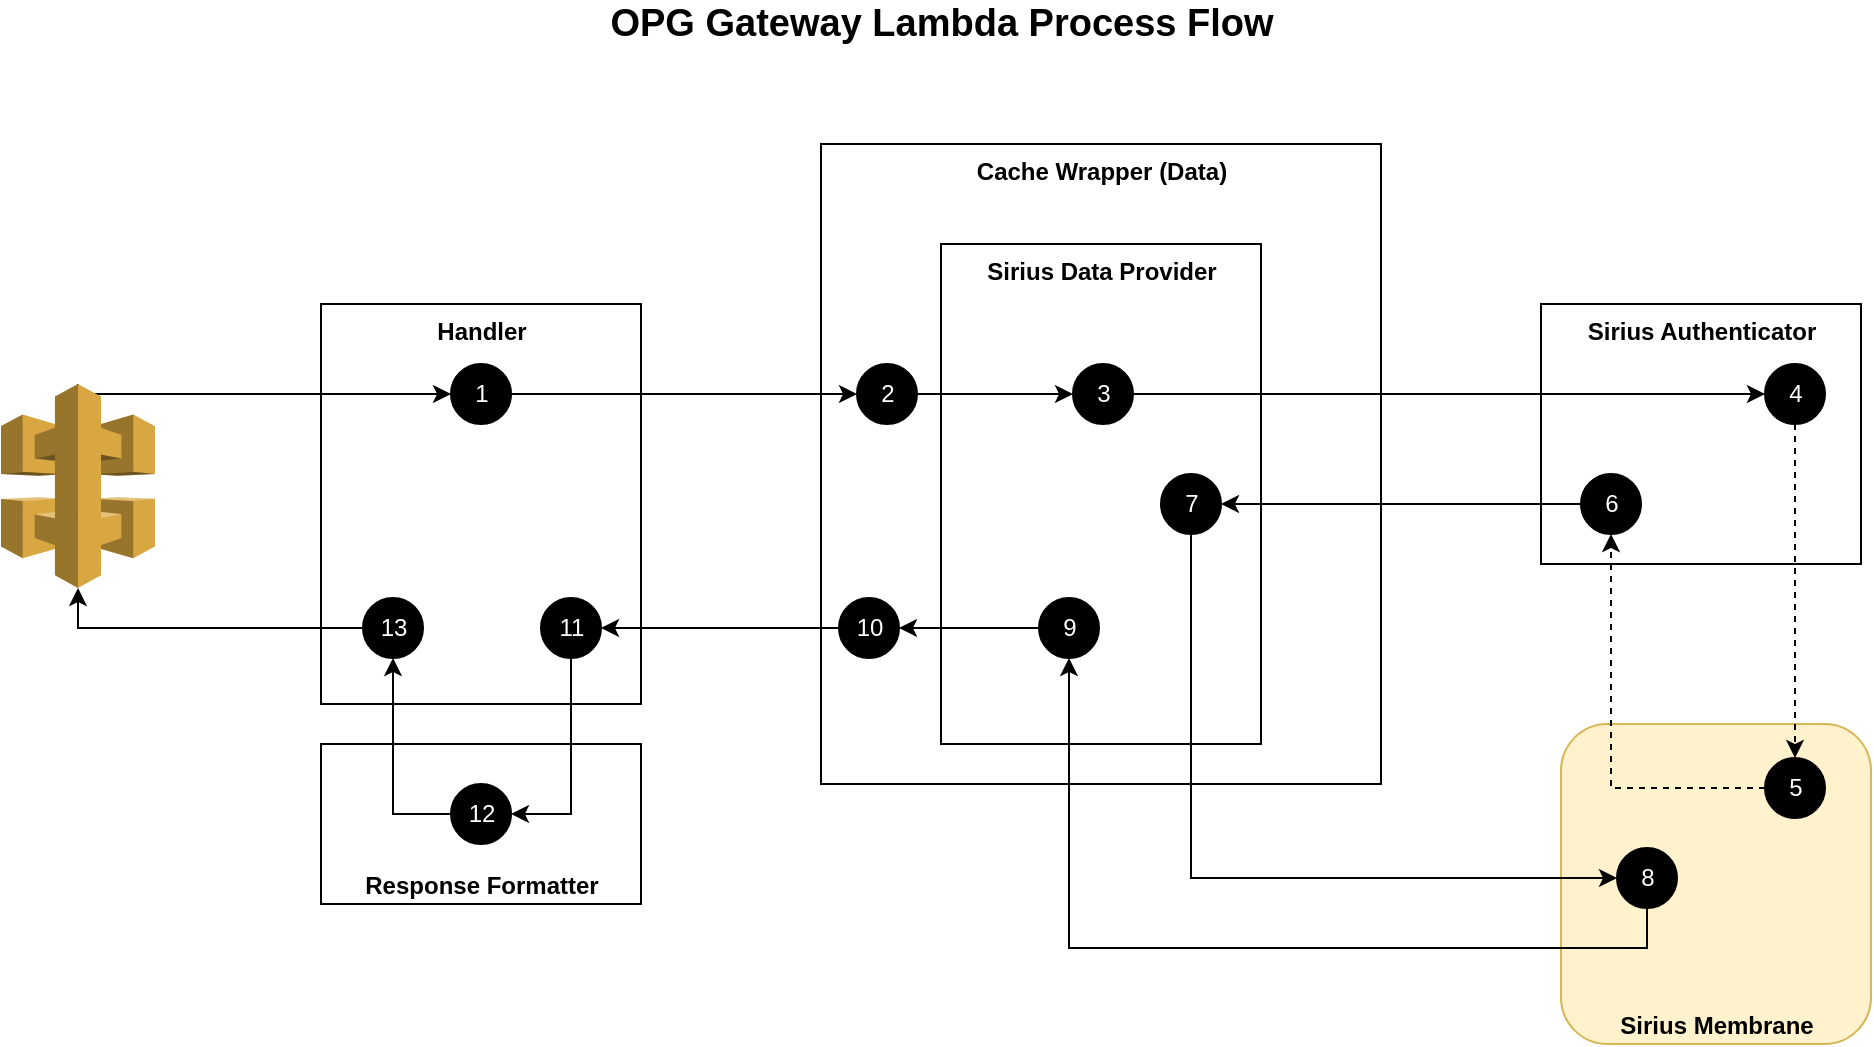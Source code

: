 <mxfile version="10.6.7" type="device"><diagram id="a3Mftnrr2lZD_jGVehbD" name="Page-1"><mxGraphModel dx="1198" dy="648" grid="1" gridSize="10" guides="1" tooltips="1" connect="1" arrows="1" fold="1" page="1" pageScale="1" pageWidth="1169" pageHeight="827" math="0" shadow="0"><root><mxCell id="0"/><mxCell id="1" parent="0"/><mxCell id="j7XCXMv9B1B7-_wRjrrl-14" value="&lt;b&gt;Sirius Membrane&lt;/b&gt;&lt;br&gt;" style="rounded=1;whiteSpace=wrap;html=1;labelBackgroundColor=none;fillColor=#fff2cc;verticalAlign=bottom;strokeColor=#d6b656;" parent="1" vertex="1"><mxGeometry x="894.5" y="390" width="155" height="160" as="geometry"/></mxCell><mxCell id="CYKhlKUtqnux0eBh7S8s-1" value="&lt;b&gt;Handler&lt;/b&gt;" style="rounded=0;whiteSpace=wrap;html=1;verticalAlign=top;" parent="1" vertex="1"><mxGeometry x="274.5" y="180" width="160" height="200" as="geometry"/></mxCell><mxCell id="CYKhlKUtqnux0eBh7S8s-3" value="&lt;b&gt;Cache Wrapper (Data)&lt;/b&gt;" style="rounded=0;whiteSpace=wrap;html=1;verticalAlign=top;" parent="1" vertex="1"><mxGeometry x="524.5" y="100" width="280" height="320" as="geometry"/></mxCell><mxCell id="CYKhlKUtqnux0eBh7S8s-4" value="&lt;b&gt;Sirius Data Provider&lt;/b&gt;" style="rounded=0;whiteSpace=wrap;html=1;verticalAlign=top;" parent="1" vertex="1"><mxGeometry x="584.5" y="150" width="160" height="250" as="geometry"/></mxCell><mxCell id="CYKhlKUtqnux0eBh7S8s-5" value="&lt;b&gt;Sirius Authenticator&lt;/b&gt;" style="rounded=0;whiteSpace=wrap;html=1;verticalAlign=top;" parent="1" vertex="1"><mxGeometry x="884.5" y="180" width="160" height="130" as="geometry"/></mxCell><mxCell id="j7XCXMv9B1B7-_wRjrrl-29" style="edgeStyle=orthogonalEdgeStyle;rounded=0;orthogonalLoop=1;jettySize=auto;html=1;exitX=0.5;exitY=0;exitDx=0;exitDy=0;exitPerimeter=0;entryX=0;entryY=0.5;entryDx=0;entryDy=0;" parent="1" source="CYKhlKUtqnux0eBh7S8s-6" target="CYKhlKUtqnux0eBh7S8s-7" edge="1"><mxGeometry relative="1" as="geometry"><Array as="points"><mxPoint x="153" y="225"/></Array></mxGeometry></mxCell><mxCell id="CYKhlKUtqnux0eBh7S8s-6" value="" style="outlineConnect=0;dashed=0;verticalLabelPosition=bottom;verticalAlign=top;align=center;html=1;shape=mxgraph.aws3.api_gateway;fillColor=#D9A741;gradientColor=none;" parent="1" vertex="1"><mxGeometry x="114.5" y="220" width="77" height="102" as="geometry"/></mxCell><mxCell id="j7XCXMv9B1B7-_wRjrrl-1" style="edgeStyle=orthogonalEdgeStyle;rounded=0;orthogonalLoop=1;jettySize=auto;html=1;exitX=1;exitY=0.5;exitDx=0;exitDy=0;entryX=0;entryY=0.5;entryDx=0;entryDy=0;" parent="1" source="CYKhlKUtqnux0eBh7S8s-7" target="CYKhlKUtqnux0eBh7S8s-9" edge="1"><mxGeometry relative="1" as="geometry"/></mxCell><mxCell id="CYKhlKUtqnux0eBh7S8s-7" value="&lt;font color=&quot;#ffffff&quot;&gt;1&lt;/font&gt;" style="ellipse;whiteSpace=wrap;html=1;aspect=fixed;labelBackgroundColor=#000000;fillColor=#000000;" parent="1" vertex="1"><mxGeometry x="339.5" y="210" width="30" height="30" as="geometry"/></mxCell><mxCell id="j7XCXMv9B1B7-_wRjrrl-5" style="edgeStyle=orthogonalEdgeStyle;rounded=0;orthogonalLoop=1;jettySize=auto;html=1;exitX=1;exitY=0.5;exitDx=0;exitDy=0;entryX=0;entryY=0.5;entryDx=0;entryDy=0;" parent="1" source="CYKhlKUtqnux0eBh7S8s-9" target="CYKhlKUtqnux0eBh7S8s-10" edge="1"><mxGeometry relative="1" as="geometry"/></mxCell><mxCell id="CYKhlKUtqnux0eBh7S8s-9" value="&lt;font color=&quot;#ffffff&quot;&gt;2&lt;/font&gt;" style="ellipse;whiteSpace=wrap;html=1;aspect=fixed;labelBackgroundColor=#000000;fillColor=#000000;" parent="1" vertex="1"><mxGeometry x="542.5" y="210" width="30" height="30" as="geometry"/></mxCell><mxCell id="j7XCXMv9B1B7-_wRjrrl-6" style="edgeStyle=orthogonalEdgeStyle;rounded=0;orthogonalLoop=1;jettySize=auto;html=1;exitX=1;exitY=0.5;exitDx=0;exitDy=0;entryX=0;entryY=0.5;entryDx=0;entryDy=0;" parent="1" source="CYKhlKUtqnux0eBh7S8s-10" target="CYKhlKUtqnux0eBh7S8s-11" edge="1"><mxGeometry relative="1" as="geometry"/></mxCell><mxCell id="CYKhlKUtqnux0eBh7S8s-10" value="&lt;font color=&quot;#ffffff&quot;&gt;3&lt;/font&gt;" style="ellipse;whiteSpace=wrap;html=1;aspect=fixed;labelBackgroundColor=#000000;fillColor=#000000;" parent="1" vertex="1"><mxGeometry x="650.5" y="210" width="30" height="30" as="geometry"/></mxCell><mxCell id="j7XCXMv9B1B7-_wRjrrl-19" style="edgeStyle=orthogonalEdgeStyle;rounded=0;orthogonalLoop=1;jettySize=auto;html=1;exitX=0.5;exitY=1;exitDx=0;exitDy=0;entryX=0.5;entryY=0;entryDx=0;entryDy=0;dashed=1;" parent="1" source="CYKhlKUtqnux0eBh7S8s-11" target="j7XCXMv9B1B7-_wRjrrl-16" edge="1"><mxGeometry relative="1" as="geometry"/></mxCell><mxCell id="CYKhlKUtqnux0eBh7S8s-11" value="&lt;span&gt;&lt;font color=&quot;#ffffff&quot;&gt;4&lt;/font&gt;&lt;/span&gt;" style="ellipse;whiteSpace=wrap;html=1;aspect=fixed;labelBackgroundColor=#000000;fillColor=#000000;" parent="1" vertex="1"><mxGeometry x="996.5" y="210" width="30" height="30" as="geometry"/></mxCell><mxCell id="j7XCXMv9B1B7-_wRjrrl-8" style="edgeStyle=orthogonalEdgeStyle;rounded=0;orthogonalLoop=1;jettySize=auto;html=1;exitX=0.5;exitY=1;exitDx=0;exitDy=0;entryX=0;entryY=0.5;entryDx=0;entryDy=0;" parent="1" source="CYKhlKUtqnux0eBh7S8s-12" target="CYKhlKUtqnux0eBh7S8s-13" edge="1"><mxGeometry relative="1" as="geometry"/></mxCell><mxCell id="CYKhlKUtqnux0eBh7S8s-12" value="&lt;font color=&quot;#ffffff&quot;&gt;7&lt;/font&gt;" style="ellipse;whiteSpace=wrap;html=1;aspect=fixed;labelBackgroundColor=#000000;fillColor=#000000;" parent="1" vertex="1"><mxGeometry x="694.5" y="265" width="30" height="30" as="geometry"/></mxCell><mxCell id="j7XCXMv9B1B7-_wRjrrl-21" style="edgeStyle=orthogonalEdgeStyle;rounded=0;orthogonalLoop=1;jettySize=auto;html=1;exitX=0.5;exitY=1;exitDx=0;exitDy=0;entryX=0.5;entryY=1;entryDx=0;entryDy=0;" parent="1" source="CYKhlKUtqnux0eBh7S8s-13" target="CYKhlKUtqnux0eBh7S8s-14" edge="1"><mxGeometry relative="1" as="geometry"/></mxCell><mxCell id="CYKhlKUtqnux0eBh7S8s-13" value="&lt;font color=&quot;#ffffff&quot;&gt;8&lt;/font&gt;" style="ellipse;whiteSpace=wrap;html=1;aspect=fixed;labelBackgroundColor=#000000;fillColor=#000000;" parent="1" vertex="1"><mxGeometry x="922.5" y="452" width="30" height="30" as="geometry"/></mxCell><mxCell id="j7XCXMv9B1B7-_wRjrrl-22" style="edgeStyle=orthogonalEdgeStyle;rounded=0;orthogonalLoop=1;jettySize=auto;html=1;exitX=0;exitY=0.5;exitDx=0;exitDy=0;entryX=1;entryY=0.5;entryDx=0;entryDy=0;" parent="1" source="CYKhlKUtqnux0eBh7S8s-14" target="CYKhlKUtqnux0eBh7S8s-15" edge="1"><mxGeometry relative="1" as="geometry"/></mxCell><mxCell id="CYKhlKUtqnux0eBh7S8s-14" value="&lt;font color=&quot;#ffffff&quot;&gt;9&lt;/font&gt;" style="ellipse;whiteSpace=wrap;html=1;aspect=fixed;labelBackgroundColor=#000000;fillColor=#000000;" parent="1" vertex="1"><mxGeometry x="633.5" y="327" width="30" height="30" as="geometry"/></mxCell><mxCell id="j7XCXMv9B1B7-_wRjrrl-23" style="edgeStyle=orthogonalEdgeStyle;rounded=0;orthogonalLoop=1;jettySize=auto;html=1;exitX=0;exitY=0.5;exitDx=0;exitDy=0;entryX=1;entryY=0.5;entryDx=0;entryDy=0;" parent="1" source="CYKhlKUtqnux0eBh7S8s-15" target="CYKhlKUtqnux0eBh7S8s-16" edge="1"><mxGeometry relative="1" as="geometry"/></mxCell><mxCell id="CYKhlKUtqnux0eBh7S8s-15" value="&lt;font color=&quot;#ffffff&quot;&gt;10&lt;/font&gt;" style="ellipse;whiteSpace=wrap;html=1;aspect=fixed;labelBackgroundColor=#000000;fillColor=#000000;" parent="1" vertex="1"><mxGeometry x="533.5" y="327" width="30" height="30" as="geometry"/></mxCell><mxCell id="CYKhlKUtqnux0eBh7S8s-16" value="&lt;font color=&quot;#ffffff&quot;&gt;11&lt;/font&gt;" style="ellipse;whiteSpace=wrap;html=1;aspect=fixed;labelBackgroundColor=#000000;fillColor=#000000;" parent="1" vertex="1"><mxGeometry x="384.5" y="327" width="30" height="30" as="geometry"/></mxCell><mxCell id="CYKhlKUtqnux0eBh7S8s-17" value="&lt;b&gt;Response Formatter&lt;/b&gt;" style="rounded=0;whiteSpace=wrap;html=1;verticalAlign=bottom;" parent="1" vertex="1"><mxGeometry x="274.5" y="400" width="160" height="80" as="geometry"/></mxCell><mxCell id="j7XCXMv9B1B7-_wRjrrl-26" style="edgeStyle=orthogonalEdgeStyle;rounded=0;orthogonalLoop=1;jettySize=auto;html=1;exitX=0;exitY=0.5;exitDx=0;exitDy=0;" parent="1" source="CYKhlKUtqnux0eBh7S8s-18" target="CYKhlKUtqnux0eBh7S8s-19" edge="1"><mxGeometry relative="1" as="geometry"/></mxCell><mxCell id="CYKhlKUtqnux0eBh7S8s-18" value="&lt;font color=&quot;#ffffff&quot;&gt;12&lt;/font&gt;" style="ellipse;whiteSpace=wrap;html=1;aspect=fixed;labelBackgroundColor=#000000;fillColor=#000000;" parent="1" vertex="1"><mxGeometry x="339.5" y="420" width="30" height="30" as="geometry"/></mxCell><mxCell id="j7XCXMv9B1B7-_wRjrrl-27" style="edgeStyle=orthogonalEdgeStyle;rounded=0;orthogonalLoop=1;jettySize=auto;html=1;exitX=0;exitY=0.5;exitDx=0;exitDy=0;entryX=0.5;entryY=1;entryDx=0;entryDy=0;entryPerimeter=0;" parent="1" source="CYKhlKUtqnux0eBh7S8s-19" target="CYKhlKUtqnux0eBh7S8s-6" edge="1"><mxGeometry relative="1" as="geometry"><mxPoint x="184.5" y="299" as="targetPoint"/></mxGeometry></mxCell><mxCell id="CYKhlKUtqnux0eBh7S8s-19" value="&lt;font color=&quot;#ffffff&quot;&gt;13&lt;/font&gt;" style="ellipse;whiteSpace=wrap;html=1;aspect=fixed;labelBackgroundColor=#000000;fillColor=#000000;" parent="1" vertex="1"><mxGeometry x="295.5" y="327" width="30" height="30" as="geometry"/></mxCell><mxCell id="j7XCXMv9B1B7-_wRjrrl-20" style="edgeStyle=orthogonalEdgeStyle;rounded=0;orthogonalLoop=1;jettySize=auto;html=1;exitX=0;exitY=0.5;exitDx=0;exitDy=0;entryX=0.5;entryY=1;entryDx=0;entryDy=0;dashed=1;" parent="1" source="j7XCXMv9B1B7-_wRjrrl-16" target="j7XCXMv9B1B7-_wRjrrl-17" edge="1"><mxGeometry relative="1" as="geometry"/></mxCell><mxCell id="j7XCXMv9B1B7-_wRjrrl-16" value="&lt;font color=&quot;#ffffff&quot;&gt;5&lt;/font&gt;" style="ellipse;whiteSpace=wrap;html=1;aspect=fixed;labelBackgroundColor=#000000;fillColor=#000000;" parent="1" vertex="1"><mxGeometry x="996.5" y="407" width="30" height="30" as="geometry"/></mxCell><mxCell id="j7XCXMv9B1B7-_wRjrrl-18" style="edgeStyle=orthogonalEdgeStyle;rounded=0;orthogonalLoop=1;jettySize=auto;html=1;exitX=0;exitY=0.5;exitDx=0;exitDy=0;entryX=1;entryY=0.5;entryDx=0;entryDy=0;" parent="1" source="j7XCXMv9B1B7-_wRjrrl-17" target="CYKhlKUtqnux0eBh7S8s-12" edge="1"><mxGeometry relative="1" as="geometry"/></mxCell><mxCell id="j7XCXMv9B1B7-_wRjrrl-17" value="&lt;font color=&quot;#ffffff&quot;&gt;6&lt;/font&gt;" style="ellipse;whiteSpace=wrap;html=1;aspect=fixed;labelBackgroundColor=#000000;fillColor=#000000;" parent="1" vertex="1"><mxGeometry x="904.5" y="265" width="30" height="30" as="geometry"/></mxCell><mxCell id="j7XCXMv9B1B7-_wRjrrl-25" style="edgeStyle=orthogonalEdgeStyle;rounded=0;orthogonalLoop=1;jettySize=auto;html=1;exitX=0.5;exitY=1;exitDx=0;exitDy=0;entryX=1;entryY=0.5;entryDx=0;entryDy=0;" parent="1" source="CYKhlKUtqnux0eBh7S8s-16" target="CYKhlKUtqnux0eBh7S8s-18" edge="1"><mxGeometry relative="1" as="geometry"/></mxCell><mxCell id="j7XCXMv9B1B7-_wRjrrl-30" value="&lt;b&gt;&lt;font style=&quot;font-size: 19px&quot;&gt;OPG Gateway Lambda Process Flow&lt;/font&gt;&lt;/b&gt;" style="text;html=1;strokeColor=none;fillColor=none;align=center;verticalAlign=middle;whiteSpace=wrap;rounded=0;labelBackgroundColor=none;" parent="1" vertex="1"><mxGeometry x="130" y="30" width="910" height="20" as="geometry"/></mxCell></root></mxGraphModel></diagram></mxfile>